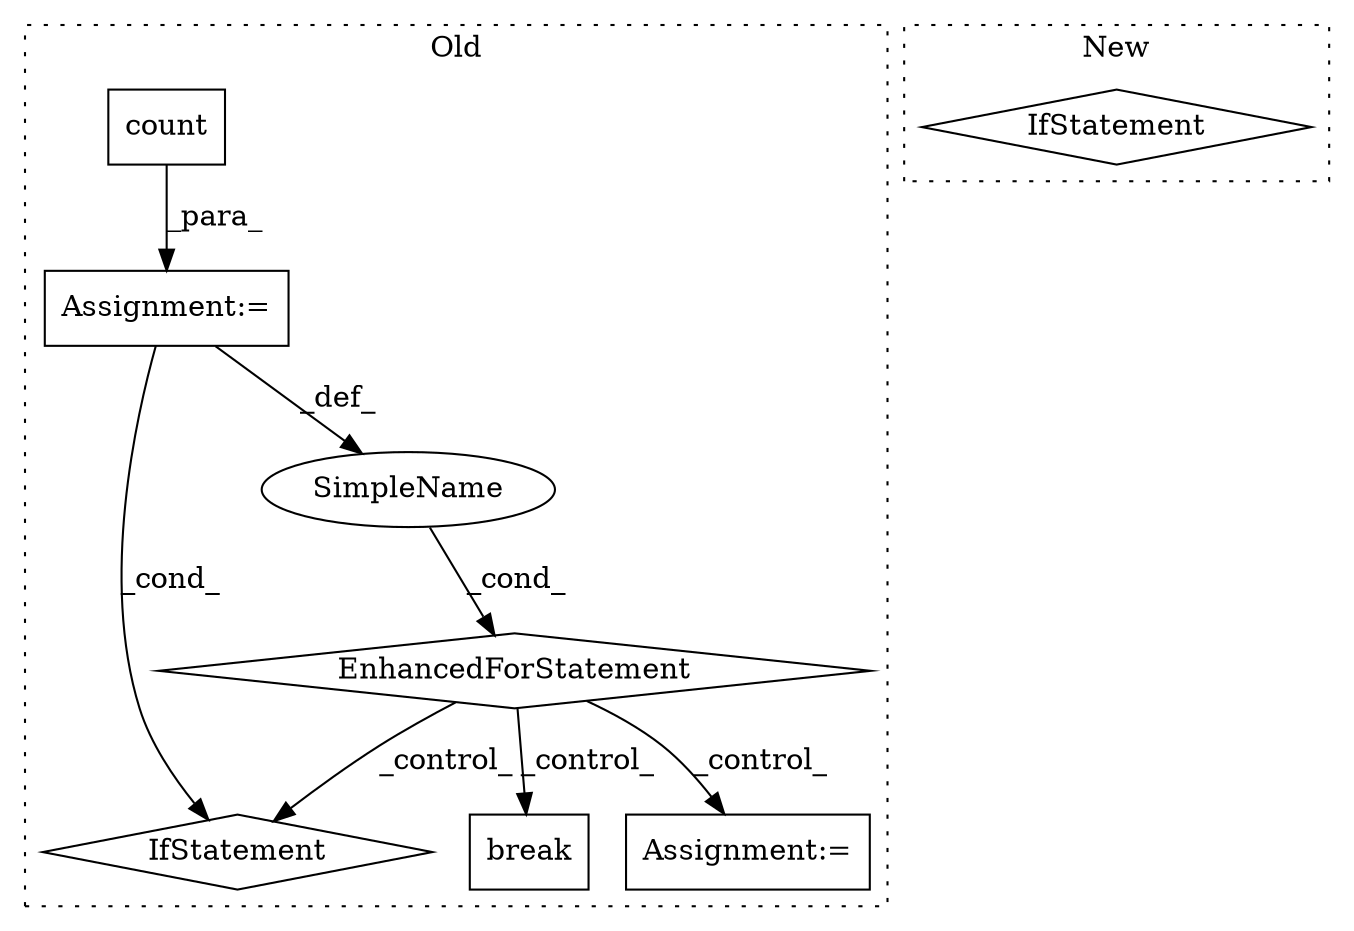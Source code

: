 digraph G {
subgraph cluster0 {
1 [label="count" a="32" s="3492,3499" l="6,1" shape="box"];
3 [label="IfStatement" a="25" s="3990,4030" l="4,2" shape="diamond"];
4 [label="SimpleName" a="42" s="3480" l="9" shape="ellipse"];
5 [label="break" a="10" s="4334" l="6" shape="box"];
6 [label="EnhancedForStatement" a="70" s="3423,3500" l="53,2" shape="diamond"];
7 [label="Assignment:=" a="7" s="3423,3500" l="53,2" shape="box"];
8 [label="Assignment:=" a="7" s="3630" l="1" shape="box"];
label = "Old";
style="dotted";
}
subgraph cluster1 {
2 [label="IfStatement" a="25" s="4630,4656" l="4,2" shape="diamond"];
label = "New";
style="dotted";
}
1 -> 7 [label="_para_"];
4 -> 6 [label="_cond_"];
6 -> 3 [label="_control_"];
6 -> 8 [label="_control_"];
6 -> 5 [label="_control_"];
7 -> 4 [label="_def_"];
7 -> 3 [label="_cond_"];
}